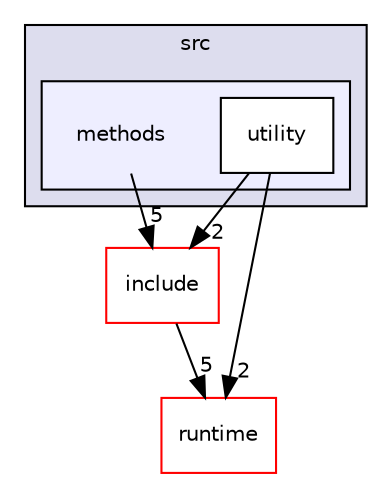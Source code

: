 digraph "methods" {
  compound=true
  node [ fontsize="10", fontname="Helvetica"];
  edge [ labelfontsize="10", labelfontname="Helvetica"];
  subgraph clusterdir_c72a5efb889fc03326ef7775bdf6554c {
    graph [ bgcolor="#ddddee", pencolor="black", label="src" fontname="Helvetica", fontsize="10", URL="dir_c72a5efb889fc03326ef7775bdf6554c.html"]
  subgraph clusterdir_e561c135bbcdfc646c1036808f6df096 {
    graph [ bgcolor="#eeeeff", pencolor="black", label="" URL="dir_e561c135bbcdfc646c1036808f6df096.html"];
    dir_e561c135bbcdfc646c1036808f6df096 [shape=plaintext label="methods"];
  dir_27d896cb70d3450ee5566373ea975fd0 [shape=box label="utility" fillcolor="white" style="filled" URL="dir_27d896cb70d3450ee5566373ea975fd0.html"];
  }
  }
  dir_5a2e7e63c769be3e121e8a7cb4ca18ae [shape=box label="include" fillcolor="white" style="filled" color="red" URL="dir_5a2e7e63c769be3e121e8a7cb4ca18ae.html"];
  dir_ae58b8918dcb99903ff518e79eee4aff [shape=box label="runtime" fillcolor="white" style="filled" color="red" URL="dir_ae58b8918dcb99903ff518e79eee4aff.html"];
  dir_e561c135bbcdfc646c1036808f6df096->dir_5a2e7e63c769be3e121e8a7cb4ca18ae [headlabel="5", labeldistance=1.5 headhref="dir_000008_000002.html"];
  dir_5a2e7e63c769be3e121e8a7cb4ca18ae->dir_ae58b8918dcb99903ff518e79eee4aff [headlabel="5", labeldistance=1.5 headhref="dir_000002_000015.html"];
  dir_27d896cb70d3450ee5566373ea975fd0->dir_5a2e7e63c769be3e121e8a7cb4ca18ae [headlabel="2", labeldistance=1.5 headhref="dir_000013_000002.html"];
  dir_27d896cb70d3450ee5566373ea975fd0->dir_ae58b8918dcb99903ff518e79eee4aff [headlabel="2", labeldistance=1.5 headhref="dir_000013_000015.html"];
}
